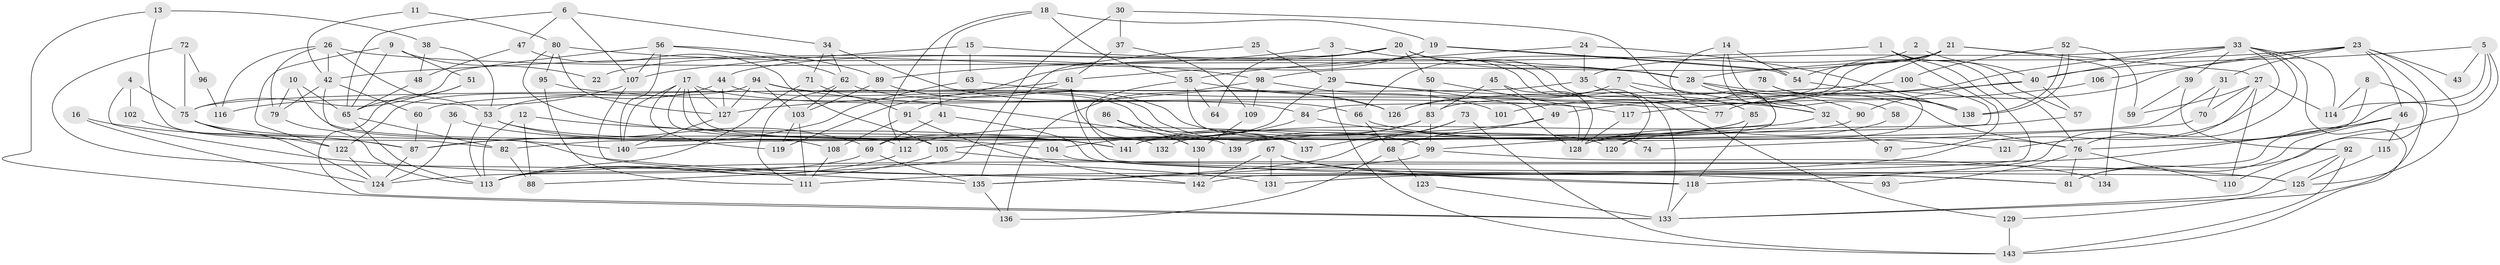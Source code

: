 // Generated by graph-tools (version 1.1) at 2025/11/02/27/25 16:11:19]
// undirected, 143 vertices, 286 edges
graph export_dot {
graph [start="1"]
  node [color=gray90,style=filled];
  1;
  2;
  3;
  4;
  5;
  6;
  7;
  8;
  9;
  10;
  11;
  12;
  13;
  14;
  15;
  16;
  17;
  18;
  19;
  20;
  21;
  22;
  23;
  24;
  25;
  26;
  27;
  28;
  29;
  30;
  31;
  32;
  33;
  34;
  35;
  36;
  37;
  38;
  39;
  40;
  41;
  42;
  43;
  44;
  45;
  46;
  47;
  48;
  49;
  50;
  51;
  52;
  53;
  54;
  55;
  56;
  57;
  58;
  59;
  60;
  61;
  62;
  63;
  64;
  65;
  66;
  67;
  68;
  69;
  70;
  71;
  72;
  73;
  74;
  75;
  76;
  77;
  78;
  79;
  80;
  81;
  82;
  83;
  84;
  85;
  86;
  87;
  88;
  89;
  90;
  91;
  92;
  93;
  94;
  95;
  96;
  97;
  98;
  99;
  100;
  101;
  102;
  103;
  104;
  105;
  106;
  107;
  108;
  109;
  110;
  111;
  112;
  113;
  114;
  115;
  116;
  117;
  118;
  119;
  120;
  121;
  122;
  123;
  124;
  125;
  126;
  127;
  128;
  129;
  130;
  131;
  132;
  133;
  134;
  135;
  136;
  137;
  138;
  139;
  140;
  141;
  142;
  143;
  1 -- 42;
  1 -- 76;
  1 -- 57;
  1 -- 97;
  1 -- 131;
  2 -- 40;
  2 -- 66;
  3 -- 120;
  3 -- 29;
  3 -- 89;
  4 -- 131;
  4 -- 75;
  4 -- 102;
  5 -- 40;
  5 -- 81;
  5 -- 43;
  5 -- 114;
  5 -- 121;
  6 -- 65;
  6 -- 107;
  6 -- 34;
  6 -- 47;
  7 -- 32;
  7 -- 126;
  7 -- 85;
  8 -- 76;
  8 -- 133;
  8 -- 114;
  9 -- 51;
  9 -- 65;
  9 -- 22;
  9 -- 122;
  10 -- 65;
  10 -- 79;
  10 -- 108;
  11 -- 42;
  11 -- 80;
  12 -- 141;
  12 -- 113;
  12 -- 88;
  13 -- 38;
  13 -- 133;
  13 -- 82;
  14 -- 54;
  14 -- 141;
  14 -- 32;
  14 -- 58;
  15 -- 28;
  15 -- 63;
  15 -- 107;
  16 -- 87;
  16 -- 124;
  17 -- 112;
  17 -- 105;
  17 -- 84;
  17 -- 119;
  17 -- 127;
  17 -- 132;
  17 -- 140;
  18 -- 19;
  18 -- 41;
  18 -- 55;
  18 -- 112;
  19 -- 54;
  19 -- 54;
  19 -- 61;
  19 -- 22;
  20 -- 129;
  20 -- 119;
  20 -- 28;
  20 -- 44;
  20 -- 50;
  20 -- 64;
  20 -- 133;
  21 -- 83;
  21 -- 27;
  21 -- 54;
  21 -- 84;
  21 -- 98;
  21 -- 101;
  21 -- 134;
  23 -- 125;
  23 -- 28;
  23 -- 31;
  23 -- 43;
  23 -- 46;
  23 -- 77;
  23 -- 106;
  23 -- 110;
  24 -- 55;
  24 -- 138;
  24 -- 35;
  25 -- 135;
  25 -- 29;
  26 -- 42;
  26 -- 53;
  26 -- 28;
  26 -- 79;
  26 -- 116;
  27 -- 110;
  27 -- 114;
  27 -- 59;
  27 -- 70;
  27 -- 118;
  28 -- 32;
  28 -- 76;
  28 -- 90;
  29 -- 69;
  29 -- 32;
  29 -- 128;
  29 -- 143;
  30 -- 99;
  30 -- 37;
  30 -- 88;
  31 -- 82;
  31 -- 70;
  32 -- 97;
  32 -- 132;
  33 -- 114;
  33 -- 39;
  33 -- 35;
  33 -- 40;
  33 -- 76;
  33 -- 111;
  33 -- 126;
  33 -- 143;
  34 -- 126;
  34 -- 62;
  34 -- 71;
  35 -- 60;
  35 -- 77;
  36 -- 124;
  36 -- 141;
  37 -- 109;
  37 -- 61;
  38 -- 48;
  38 -- 53;
  39 -- 92;
  39 -- 59;
  40 -- 90;
  40 -- 49;
  40 -- 57;
  41 -- 69;
  41 -- 81;
  42 -- 60;
  42 -- 79;
  42 -- 81;
  44 -- 127;
  44 -- 53;
  44 -- 137;
  45 -- 49;
  45 -- 83;
  45 -- 128;
  46 -- 81;
  46 -- 113;
  46 -- 115;
  46 -- 142;
  47 -- 105;
  47 -- 48;
  48 -- 65;
  49 -- 68;
  49 -- 87;
  50 -- 128;
  50 -- 83;
  51 -- 65;
  51 -- 133;
  52 -- 100;
  52 -- 138;
  52 -- 138;
  52 -- 59;
  53 -- 104;
  53 -- 69;
  53 -- 113;
  54 -- 138;
  55 -- 141;
  55 -- 64;
  55 -- 74;
  55 -- 126;
  56 -- 75;
  56 -- 89;
  56 -- 62;
  56 -- 107;
  56 -- 140;
  57 -- 120;
  58 -- 128;
  60 -- 87;
  61 -- 91;
  61 -- 75;
  61 -- 125;
  61 -- 130;
  62 -- 66;
  62 -- 103;
  62 -- 111;
  63 -- 77;
  63 -- 87;
  65 -- 113;
  65 -- 82;
  66 -- 76;
  66 -- 68;
  67 -- 118;
  67 -- 142;
  67 -- 93;
  67 -- 131;
  68 -- 136;
  68 -- 123;
  69 -- 124;
  69 -- 135;
  70 -- 74;
  71 -- 113;
  71 -- 91;
  72 -- 142;
  72 -- 75;
  72 -- 96;
  73 -- 143;
  73 -- 135;
  73 -- 137;
  75 -- 87;
  75 -- 140;
  75 -- 124;
  76 -- 81;
  76 -- 93;
  76 -- 110;
  78 -- 138;
  78 -- 128;
  79 -- 113;
  80 -- 141;
  80 -- 127;
  80 -- 95;
  80 -- 98;
  82 -- 88;
  83 -- 99;
  83 -- 139;
  83 -- 141;
  84 -- 104;
  84 -- 121;
  85 -- 112;
  85 -- 118;
  85 -- 141;
  86 -- 137;
  86 -- 130;
  87 -- 124;
  89 -- 103;
  89 -- 120;
  90 -- 105;
  91 -- 108;
  91 -- 142;
  92 -- 143;
  92 -- 133;
  92 -- 125;
  94 -- 127;
  94 -- 103;
  94 -- 99;
  94 -- 122;
  94 -- 139;
  95 -- 111;
  95 -- 117;
  96 -- 116;
  98 -- 101;
  98 -- 109;
  98 -- 136;
  99 -- 135;
  99 -- 134;
  100 -- 140;
  100 -- 127;
  102 -- 122;
  103 -- 111;
  103 -- 119;
  104 -- 118;
  105 -- 113;
  105 -- 125;
  106 -- 117;
  107 -- 116;
  107 -- 135;
  108 -- 111;
  109 -- 130;
  112 -- 113;
  115 -- 125;
  117 -- 128;
  118 -- 133;
  122 -- 124;
  123 -- 133;
  125 -- 129;
  127 -- 140;
  129 -- 143;
  130 -- 142;
  135 -- 136;
}
